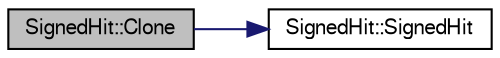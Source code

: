 digraph "SignedHit::Clone"
{
  bgcolor="transparent";
  edge [fontname="FreeSans",fontsize="10",labelfontname="FreeSans",labelfontsize="10"];
  node [fontname="FreeSans",fontsize="10",shape=record];
  rankdir="LR";
  Node1 [label="SignedHit::Clone",height=0.2,width=0.4,color="black", fillcolor="grey75", style="filled" fontcolor="black"];
  Node1 -> Node2 [color="midnightblue",fontsize="10",style="solid",fontname="FreeSans"];
  Node2 [label="SignedHit::SignedHit",height=0.2,width=0.4,color="black",URL="$de/d45/classSignedHit.html#ac9293c49a9b51e7d83e2ff333f34a278"];
}
